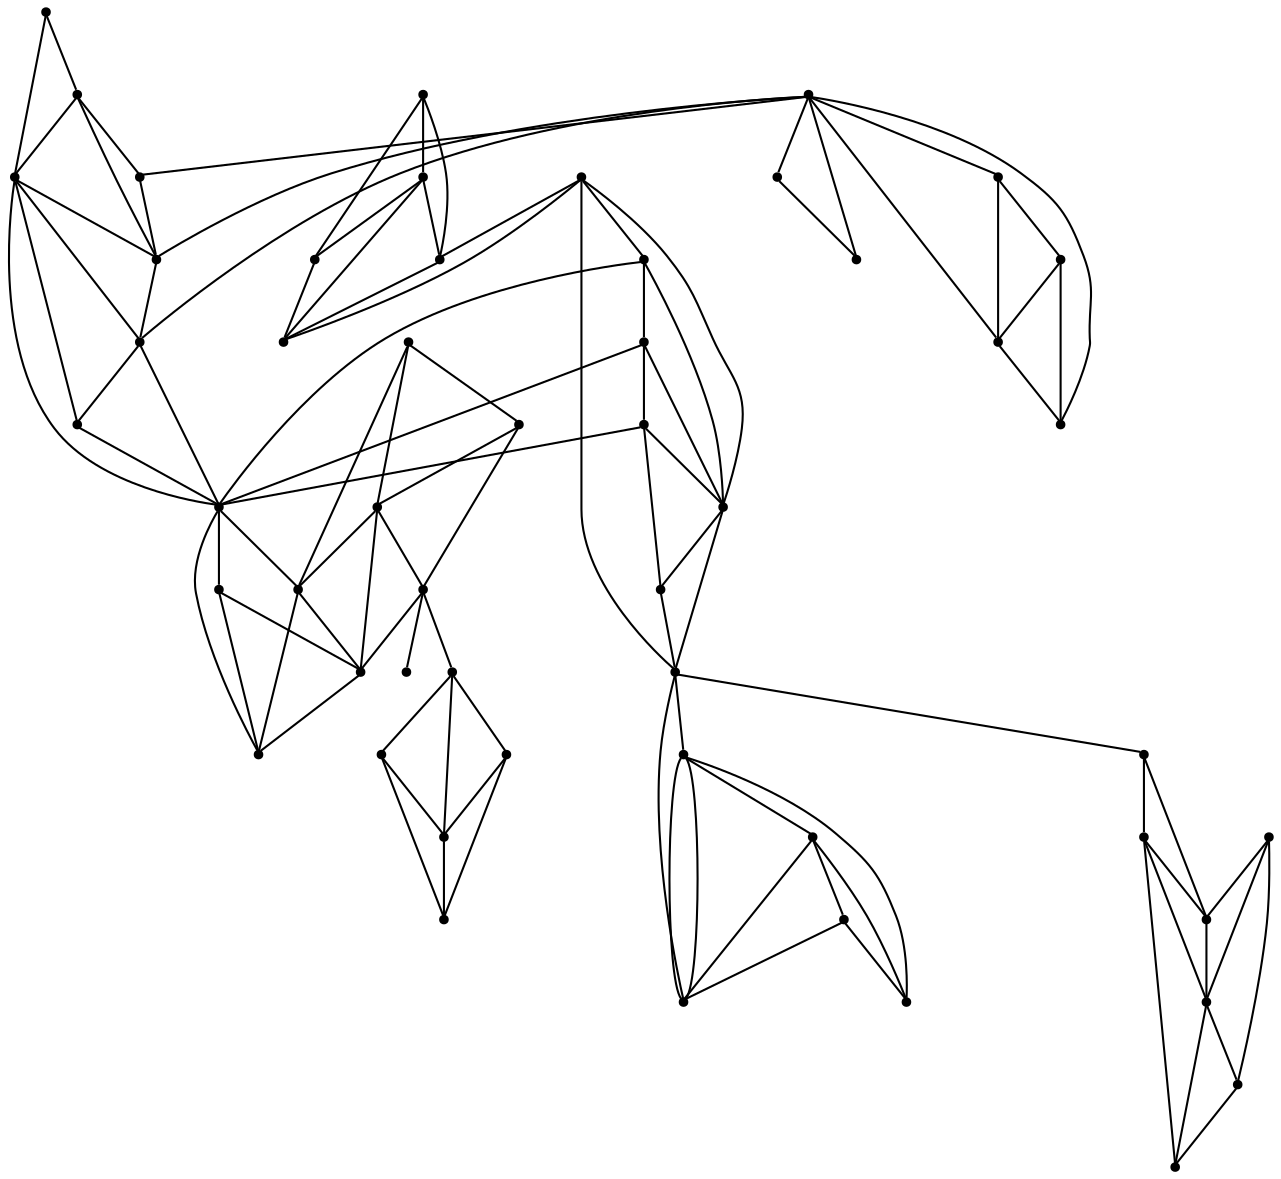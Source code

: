 graph {
  node [shape=point,comment="{\"directed\":false,\"doi\":\"10.1007/978-3-642-25878-7_37\",\"figure\":\"2\"}"]

  v0 [pos="1464.4878706168354,698.4934773176617"]
  v1 [pos="1483.278302851294,736.6203838135754"]
  v2 [pos="1449.1126311291323,782.7152986374887"]
  v3 [pos="1429.1837164713443,750.2765654849468"]
  v4 [pos="1360.2809683678718,665.4882986781853"]
  v5 [pos="1402.9912395609922,737.1913440770672"]
  v6 [pos="1369.96405026216,759.9532577688757"]
  v7 [pos="1451.3895959757917,741.7419844932082"]
  v8 [pos="1396.7236049366925,782.1442747855946"]
  v9 [pos="1362.557933214531,796.9383073262079"]
  v10 [pos="1318.7133792314332,699.6312010100992"]
  v11 [pos="1297.0787771245186,801.4932081652973"]
  v12 [pos="1299.3557419711776,832.7899572024534"]
  v13 [pos="1274.2975478508029,778.7311037082823"]
  v14 [pos="1274.2975478508029,712.1497861658376"]
  v15 [pos="1264.6186655898666,671.7474958734512"]
  v16 [pos="1254.3687604546315,643.8639179136076"]
  v17 [pos="1272.591987663293,807.1816358622781"]
  v18 [pos="1254.3686331930146,768.4880931142231"]
  v19 [pos="1224.189558876758,696.218093521189"]
  v20 [pos="1229.8859161035248,845.3084151813873"]
  v21 [pos="1231.0242712652378,879.4513175133012"]
  v22 [pos="1230.4529938677051,759.3824882705906"]
  v23 [pos="1227.6089512568656,808.8900654645986"]
  v24 [pos="1204.260516957353,850.4300794494225"]
  v25 [pos="1193.4432795347038,777.5936343694536"]
  v26 [pos="1213.939399218289,905.62633869402"]
  v27 [pos="1213.372194192492,795.233883793227"]
  v28 [pos="1193.4432795347038,885.1439420448281"]
  v29 [pos="1160.9831680000523,804.3394886368598"]
  v30 [pos="1178.0681673086176,824.8260821205978"]
  v31 [pos="1196.858599543076,689.387872474029"]
  v32 [pos="1110.8751790260073,674.5939035218179"]
  v33 [pos="1063.0398757267587,787.8327024825753"]
  v34 [pos="1142.7640131631263,718.980134389802"]
  v35 [pos="1086.388262303165,738.8957676100481"]
  v36 [pos="1059.6245557183865,834.4985139815783"]
  v37 [pos="1050.512814852439,738.8957676100481"]
  v38 [pos="1041.9724786456409,714.9961938142043"]
  v39 [pos="1026.5973027887462,855.5518708942619"]
  v40 [pos="999.8335484808614,836.7738977780509"]
  v41 [pos="1393.3082849283205,711.0119988849979"]
  v42 [pos="1375.0890028297777,778.160334209997"]
  v43 [pos="1302.1997845820172,670.043008752068"]
  v44 [pos="1290.2440647360386,814.5786203383836"]
  v45 [pos="1258.9223083630998,741.7420480816104"]
  v46 [pos="1246.9665885171212,687.6835125294504"]
  v47 [pos="1212.233839030779,870.9166729331604"]
  v48 [pos="1192.3007247396388,666.0591317648726"]
  v49 [pos="1187.746922307937,802.0599080058408"]
  v50 [pos="1086.388262303165,702.4774814816615"]
  v51 [pos="1101.1922243933354,792.9584364083522"]
  v52 [pos="1036.280257421418,819.1334575890709"]

  v0 -- v4 [id="-1",pos="1464.4878706168354,698.4934773176617 1453.428218826842,694.176622498202 1439.9990212125235,689.4135766365079 1424.6257144062902,684.5537549608118 1404.8406994078332,678.2992668498935 1381.8344386083475,671.8844892620839 1360.2809683678718,665.4882986781853"]
  v40 -- v52 [id="-2",pos="999.8335484808614,836.7738977780509 1036.280257421418,819.1334575890709 1036.280257421418,819.1334575890709 1036.280257421418,819.1334575890709"]
  v52 -- v33 [id="-3",pos="1036.280257421418,819.1334575890709 1063.0398757267587,787.8327024825753 1063.0398757267587,787.8327024825753 1063.0398757267587,787.8327024825753"]
  v38 -- v50 [id="-4",pos="1041.9724786456409,714.9961938142043 1086.388262303165,702.4774814816615 1086.388262303165,702.4774814816615 1086.388262303165,702.4774814816615"]
  v37 -- v50 [id="-5",pos="1050.512814852439,738.8957676100481 1086.388262303165,702.4774814816615 1086.388262303165,702.4774814816615 1086.388262303165,702.4774814816615"]
  v36 -- v52 [id="-6",pos="1059.6245557183865,834.4985139815783 1036.280257421418,819.1334575890709 1036.280257421418,819.1334575890709 1036.280257421418,819.1334575890709"]
  v33 -- v40 [id="-7",pos="1063.0398757267587,787.8327024825753 1051.0800357859382,794.9463370384092 1051.0800357859382,794.9463370384092 1051.0800357859382,794.9463370384092 1039.1243159399596,802.343385102917 1015.2087402454583,817.1415508896742 1004.8626889587782,829.4685441895377 1002.6830405521945,832.0664131626496 1001.1058461850646,834.5547816040079 999.8335484808614,836.7738977780509"]
  v35 -- v33 [id="-9",pos="1086.388262303165,738.8957676100481 1063.0398757267587,787.8327024825753 1063.0398757267587,787.8327024825753 1063.0398757267587,787.8327024825753"]
  v50 -- v34 [id="-10",pos="1086.388262303165,702.4774814816615 1142.7640131631263,718.980134389802 1142.7640131631263,718.980134389802 1142.7640131631263,718.980134389802"]
  v50 -- v35 [id="-11",pos="1086.388262303165,702.4774814816615 1086.388262303165,738.8957676100481 1086.388262303165,738.8957676100481 1086.388262303165,738.8957676100481"]
  v32 -- v34 [id="-12",pos="1110.8751790260073,674.5939035218179 1142.7640131631263,718.980134389802 1142.7640131631263,718.980134389802 1142.7640131631263,718.980134389802"]
  v34 -- v48 [id="-13",pos="1142.7640131631263,718.980134389802 1192.3007247396388,666.0591317648726 1192.3007247396388,666.0591317648726 1192.3007247396388,666.0591317648726"]
  v30 -- v49 [id="-14",pos="1178.0681673086176,824.8260821205978 1187.746922307937,802.0599080058408 1187.746922307937,802.0599080058408 1187.746922307937,802.0599080058408"]
  v49 -- v27 [id="-15",pos="1187.746922307937,802.0599080058408 1213.372194192492,795.233883793227 1213.372194192492,795.233883793227 1213.372194192492,795.233883793227"]
  v49 -- v25 [id="-16",pos="1187.746922307937,802.0599080058408 1193.4432795347038,777.5936343694536 1193.4432795347038,777.5936343694536 1193.4432795347038,777.5936343694536"]
  v49 -- v29 [id="-17",pos="1187.746922307937,802.0599080058408 1160.9831680000523,804.3394886368598 1160.9831680000523,804.3394886368598 1160.9831680000523,804.3394886368598"]
  v48 -- v32 [id="-18",pos="1192.3007247396388,666.0591317648726 1110.8751790260073,674.5939035218179 1110.8751790260073,674.5939035218179 1110.8751790260073,674.5939035218179"]
  v48 -- v16 [id="-19",pos="1192.3007247396388,666.0591317648726 1254.3687604546315,643.8639179136076 1254.3687604546315,643.8639179136076 1254.3687604546315,643.8639179136076"]
  v28 -- v47 [id="-20",pos="1193.4432795347038,885.1439420448281 1212.233839030779,870.9166729331604 1212.233839030779,870.9166729331604 1212.233839030779,870.9166729331604"]
  v31 -- v48 [id="-21",pos="1196.858599543076,689.387872474029 1192.3007247396388,666.0591317648726 1192.3007247396388,666.0591317648726 1192.3007247396388,666.0591317648726"]
  v0 -- v1 [id="-22",pos="1464.4878706168354,698.4934773176617 1479.9552218922906,705.41858566356 1490.5463707835906,711.7782507511755 1494.6668176714757,717.8423471089623 1499.7808682600194,725.3716582738217 1494.929789362677,732.4479092758414 1483.278302851294,736.6203838135754"]
  v24 -- v47 [id="-23",pos="1204.260516957353,850.4300794494225 1212.233839030779,870.9166729331604 1212.233839030779,870.9166729331604 1212.233839030779,870.9166729331604"]
  v47 -- v26 [id="-24",pos="1212.233839030779,870.9166729331604 1213.939399218289,905.62633869402 1213.939399218289,905.62633869402 1213.939399218289,905.62633869402"]
  v47 -- v20 [id="-25",pos="1212.233839030779,870.9166729331604 1229.8859161035248,845.3084151813873 1229.8859161035248,845.3084151813873 1229.8859161035248,845.3084151813873"]
  v47 -- v21 [id="-26",pos="1212.233839030779,870.9166729331604 1231.0242712652378,879.4513175133012 1231.0242712652378,879.4513175133012 1231.0242712652378,879.4513175133012"]
  v27 -- v25 [id="-27",pos="1213.372194192492,795.233883793227 1193.4432795347038,777.5936343694536 1193.4432795347038,777.5936343694536 1193.4432795347038,777.5936343694536"]
  v19 -- v46 [id="-29",pos="1224.189558876758,696.218093521189 1246.9665885171212,687.6835125294504 1246.9665885171212,687.6835125294504 1246.9665885171212,687.6835125294504"]
  v19 -- v45 [id="-30",pos="1224.189558876758,696.218093521189 1258.9223083630998,741.7420480816104 1258.9223083630998,741.7420480816104 1258.9223083630998,741.7420480816104"]
  v23 -- v20 [id="-31",pos="1227.6089512568656,808.8900654645986 1229.8859161035248,845.3084151813873 1229.8859161035248,845.3084151813873 1229.8859161035248,845.3084151813873"]
  v23 -- v24 [id="-32",pos="1227.6089512568656,808.8900654645986 1222.6715823123184,817.0455324023291 1222.6715823123184,817.0455324023291 1222.6715823123184,817.0455324023291 1218.3054907653036,823.7799257273505 1209.5733076712745,837.2445791312491 1204.260516957353,850.4300794494225"]
  v22 -- v27 [id="-34",pos="1230.4529938677051,759.3824882705906 1228.2719842800657,764.2162878417967 1228.2719842800657,764.2162878417967 1228.2719842800657,764.2162878417967 1226.658179718223,768.2002284173942 1223.4304433329214,776.1681731569915 1218.0218246215968,786.8865706460127 1216.6636447076073,789.5770564983234 1215.1676773617435,792.4412417071171 1213.372194192492,795.233883793227"]
  v22 -- v25 [id="-35",pos="1230.4529938677051,759.3824882705906 1221.437144629969,763.9329379215249 1221.437144629969,763.9329379215249 1221.437144629969,763.9329379215249 1215.1577751778561,766.4276935856824 1203.8729458262746,770.9111608550535 1193.4432795347038,777.5936343694536"]
  v20 -- v24 [id="-38",pos="1229.8859161035248,845.3084151813873 1204.260516957353,850.4300794494225 1204.260516957353,850.4300794494225 1204.260516957353,850.4300794494225"]
  v16 -- v31 [id="-39",pos="1254.3687604546315,643.8639179136076 1241.4163276263682,655.5491134699113 1241.4163276263682,655.5491134699113 1241.4163276263682,655.5491134699113 1232.383100293408,663.1002923798044 1217.0541672986328,675.9160734868349 1196.858599543076,689.387872474029"]
  v46 -- v16 [id="-40",pos="1246.9665885171212,687.6835125294504 1254.3687604546315,643.8639179136076 1254.3687604546315,643.8639179136076 1254.3687604546315,643.8639179136076"]
  v46 -- v15 [id="-41",pos="1246.9665885171212,687.6835125294504 1264.6186655898666,671.7474958734512 1264.6186655898666,671.7474958734512 1264.6186655898666,671.7474958734512"]
  v46 -- v45 [id="-42",pos="1246.9665885171212,687.6835125294504 1258.9223083630998,741.7420480816104 1258.9223083630998,741.7420480816104 1258.9223083630998,741.7420480816104"]
  v16 -- v10 [id="-43",pos="1254.3687604546315,643.8639179136076 1261.1073903224749,653.3529608225989 1261.1073903224749,653.3529608225989 1261.1073903224749,653.3529608225989 1268.4134797393488,660.845773020843 1283.0297309448322,675.8315245941358 1304.5724501644627,691.5756950406512 1308.7772449790718,694.6478684177072 1313.2459129888114,697.7490970971668 1318.7133792314332,699.6312010100992"]
  v16 -- v32 [id="-45",pos="1254.3687604546315,643.8639179136076 1234.2604069172442,646.9477646558465 1234.2604069172442,646.9477646558465 1234.2604069172442,646.9477646558465 1214.1479810081212,650.0274145635393 1173.927201561611,656.195044459615 1135.6789771745248,666.9217720293265 1127.2448045051055,669.2873843509315 1118.9065628218625,671.8747329187973 1110.8751790260073,674.5939035218179"]
  v18 -- v23 [id="-46",pos="1254.3686331930146,768.4880931142231 1227.6089512568656,808.8900654645986 1227.6089512568656,808.8900654645986 1227.6089512568656,808.8900654645986"]
  v18 -- v17 [id="-48",pos="1254.3686331930146,768.4880931142231 1259.1140916195225,777.0224833407551 1259.1140916195225,777.0224833407551 1259.1140916195225,777.0224833407551 1261.8283849350357,783.3826935662902 1266.9728505526027,795.4261319851266 1272.591987663293,807.1816358622781"]
  v45 -- v14 [id="-49",pos="1258.9223083630998,741.7420480816104 1274.2975478508029,712.1497861658376 1274.2975478508029,712.1497861658376 1274.2975478508029,712.1497861658376"]
  v45 -- v18 [id="-51",pos="1258.9223083630998,741.7420480816104 1254.3686331930146,768.4880931142231 1254.3686331930146,768.4880931142231 1254.3686331930146,768.4880931142231"]
  v16 -- v4 [id="-53",pos="1254.3687604546315,643.8639179136076 1260.3443296685195,644.8182526540559 1260.3443296685195,644.8182526540559 1260.3443296685195,644.8182526540559 1266.3242257773766,645.4808438051401 1278.2841452567077,646.8102229418547 1308.5590475703675,653.6363107428706 1322.7327921695291,656.8340189308452 1340.9208345661455,661.2364793756167 1360.2809683678718,665.4882986781853"]
  v18 -- v13 [id="-54",pos="1254.3686331930146,768.4880931142231 1260.5403125582945,771.709163628443 1260.5403125582945,771.709163628443 1260.5403125582945,771.709163628443 1263.1130277304123,773.107723692831 1267.6823572402413,775.5852511683712 1274.2975478508029,778.7311037082823"]
  v17 -- v13 [id="-55",pos="1272.591987663293,807.1816358622781 1274.2975478508029,778.7311037082823 1274.2975478508029,778.7311037082823 1274.2975478508029,778.7311037082823"]
  v1 -- v7 [id="-56",pos="1483.278302851294,736.6203838135754 1479.264094953831,738.8775104428915 1474.0934576399961,740.2914555065303 1468.1867295072977,741.2711123748034 1463.1002728054198,742.1147037937434 1457.4681950643176,742.6362587987408 1451.3895959757917,741.7419844932082"]
  v44 -- v13 [id="-57",pos="1290.2440647360386,814.5786203383836 1274.2975478508029,778.7311037082823 1274.2975478508029,778.7311037082823 1274.2975478508029,778.7311037082823"]
  v12 -- v44 [id="-59",pos="1299.3557419711776,832.7899572024534 1290.2440647360386,814.5786203383836 1290.2440647360386,814.5786203383836 1290.2440647360386,814.5786203383836"]
  v43 -- v4 [id="-60",pos="1302.1997845820172,670.043008752068 1360.2809683678718,665.4882986781853 1360.2809683678718,665.4882986781853 1360.2809683678718,665.4882986781853"]
  v43 -- v16 [id="-61",pos="1302.1997845820172,670.043008752068 1254.3687604546315,643.8639179136076 1254.3687604546315,643.8639179136076 1254.3687604546315,643.8639179136076"]
  v10 -- v43 [id="-62",pos="1318.7133792314332,699.6312010100992 1302.1997845820172,670.043008752068 1302.1997845820172,670.043008752068 1302.1997845820172,670.043008752068"]
  v4 -- v10 [id="-63",pos="1360.2809683678718,665.4882986781853 1318.7133792314332,699.6312010100992 1318.7133792314332,699.6312010100992 1318.7133792314332,699.6312010100992"]
  v4 -- v41 [id="-64",pos="1360.2809683678718,665.4882986781853 1393.3082849283205,711.0119988849979 1393.3082849283205,711.0119988849979 1393.3082849283205,711.0119988849979"]
  v9 -- v42 [id="-65",pos="1362.557933214531,796.9383073262079 1375.0890028297777,778.160334209997 1375.0890028297777,778.160334209997 1375.0890028297777,778.160334209997"]
  v42 -- v5 [id="-66",pos="1375.0890028297777,778.160334209997 1402.9912395609922,737.1913440770672 1402.9912395609922,737.1913440770672 1402.9912395609922,737.1913440770672"]
  v42 -- v8 [id="-67",pos="1375.0890028297777,778.160334209997 1396.7236049366925,782.1442747855946 1396.7236049366925,782.1442747855946 1396.7236049366925,782.1442747855946"]
  v42 -- v6 [id="-68",pos="1375.0890028297777,778.160334209997 1369.96405026216,759.9532577688757 1369.96405026216,759.9532577688757 1369.96405026216,759.9532577688757"]
  v41 -- v1 [id="-69",pos="1393.3082849283205,711.0119988849979 1483.278302851294,736.6203838135754 1483.278302851294,736.6203838135754 1483.278302851294,736.6203838135754"]
  v41 -- v10 [id="-70",pos="1393.3082849283205,711.0119988849979 1318.7133792314332,699.6312010100992 1318.7133792314332,699.6312010100992 1318.7133792314332,699.6312010100992"]
  v5 -- v2 [id="-71",pos="1402.9912395609922,737.1913440770672 1406.598342825787,746.1052298880205 1406.598342825787,746.1052298880205 1406.598342825787,746.1052298880205 1410.2013737188463,752.4562487360854 1417.4157075100527,765.1666165129053 1425.580685578285,773.3220834506359 1433.7415912747815,781.4816836345104 1442.8532685099208,785.0822497331516 1449.1126311291323,782.7152986374887"]
  v5 -- v6 [id="-72",pos="1402.9912395609922,737.1913440770672 1396.5358940520055,741.4545013267925 1396.5358940520055,741.4545013267925 1396.5358940520055,741.4545013267925 1390.084748176371,744.8717420618467 1377.1782567917498,751.6977662744604 1369.96405026216,759.9532577688757"]
  v5 -- v3 [id="-73",pos="1402.9912395609922,737.1913440770672 1411.1521452574887,741.7420480816104 1411.1521452574887,741.7420480816104 1411.1521452574887,741.7420480816104 1415.4528503545116,743.8354718314401 1422.1878383461358,747.1171819745848 1429.1837164713443,750.2765654849468"]
  v1 -- v4 [id="-74",pos="1483.278302851294,736.6203838135754 1360.2809683678718,665.4882986781853 1360.2809683678718,665.4882986781853 1360.2809683678718,665.4882986781853"]
  v2 -- v3 [id="-75",pos="1449.1126311291323,782.7152986374887 1455.380265753432,783.5653483983039 1458.7955857618042,778.4436841302687 1458.3202636232913,773.7013246814483 1457.8448142231616,768.9589016442259 1453.478722676147,764.5998530839597 1443.704012417808,758.7155731081557 1439.4651329163212,756.1674215104231 1434.209113440852,753.3324362634503 1429.1837164713443,750.2765654849468"]
  v35 -- v51 [id="-76",pos="1086.388262303165,738.8957676100481 1101.1922243933354,792.9584364083522 1101.1922243933354,792.9584364083522 1101.1922243933354,792.9584364083522"]
  v40 -- v39 [id="-77",pos="999.8335484808614,836.7738977780509 996.1926058429259,845.678078694415 999.9239722386416,852.4231304815917 1008.0903617132716,855.268457385588 1013.1085540091677,857.0148563310802 1019.8004174432459,857.289683282942 1026.5973027887462,855.5518708942619"]
  v39 -- v36 [id="-78",pos="1026.5973027887462,855.5518708942619 1033.990768530121,854.9105609089384 1041.513549539901,852.0748337376607 1047.4770685236872,847.679753876803 1052.4181007697598,844.0351557280019 1056.2879368323638,839.3200752843431 1059.6245557183865,834.4985139815783"]
  v5 -- v8 [id="-79",pos="1402.9912395609922,737.1913440770672 1403.5625169585248,746.5761655948276 1403.5625169585248,746.5761655948276 1403.5625169585248,746.5761655948276 1404.1297219843218,753.4063866419875 1405.2680771460346,767.0627590785656 1398.7211032729972,777.685265257046 1397.902863966218,779.0128378594808 1396.964517336955,780.2930244775579 1396.7236049366925,782.1442747855946"]
  v38 -- v32 [id="-80",pos="1041.9724786456409,714.9961938142043 1043.380422467454,713.0880830028907 1044.873516914384,711.0188225667933 1046.7264158773637,708.9617816207698 1057.9794949250017,696.4688520703442 1082.4985388225095,684.4266274883477 1110.8751790260073,674.5939035218179"]
  v17 -- v44 [id="-81",pos="1272.591987663293,807.1816358622781 1290.2440647360386,814.5786203383836 1290.2440647360386,814.5786203383836 1290.2440647360386,814.5786203383836"]
  v52 -- v39 [id="-82",pos="1036.280257421418,819.1334575890709 1026.5973027887462,855.5518708942619 1026.5973027887462,855.5518708942619 1026.5973027887462,855.5518708942619"]
  v50 -- v32 [id="-83",pos="1086.388262303165,702.4774814816615 1110.8751790260073,674.5939035218179 1110.8751790260073,674.5939035218179 1110.8751790260073,674.5939035218179"]
  v5 -- v41 [id="-84",pos="1402.9912395609922,737.1913440770672 1393.3082849283205,711.0119988849979 1393.3082849283205,711.0119988849979 1393.3082849283205,711.0119988849979"]
  v35 -- v37 [id="-87",pos="1086.388262303165,738.8957676100481 1078.4963663909039,741.1295639132895 1071.2017957922017,742.0659763215483 1064.9873125245795,742.0045410059555 1059.0984080687094,741.9472866885034 1054.1791555729872,740.9942284733992 1050.512814852439,738.8957676100481"]
  v35 -- v34 [id="-88",pos="1086.388262303165,738.8957676100481 1103.4796789378345,735.7174461999125 1123.5976294193392,728.4376321638744 1142.7640131631263,718.980134389802"]
  v33 -- v36 [id="-89",pos="1063.0398757267587,787.8327024825753 1065.5085761067344,795.1380560710885 1067.9773242098163,802.7226263337294 1066.3634560171656,813.7243737430223 1065.4384649410147,820.0302910865969 1063.1722384753657,827.4574910298063 1059.6245557183865,834.4985139815783"]
  v38 -- v37 [id="-92",pos="1041.9724786456409,714.9961938142043 1036.5563248947842,725.3116695663109 1039.5804658325737,734.8887263494237 1050.512814852439,738.8957676100481"]
  v7 -- v41 [id="-93",pos="1451.3895959757917,741.7419844932082 1393.3082849283205,711.0119988849979 1393.3082849283205,711.0119988849979 1393.3082849283205,711.0119988849979"]
  v44 -- v11 [id="-94",pos="1290.2440647360386,814.5786203383836 1297.0787771245186,801.4932081652973 1297.0787771245186,801.4932081652973 1297.0787771245186,801.4932081652973"]
  v31 -- v34 [id="-95",pos="1196.858599543076,689.387872474029 1188.1350965860188,695.2761674514829 1178.4663595478257,701.2672386378307 1168.005718534836,707.011461736422 1160.0309803235855,711.3896390124327 1151.5959974115417,715.6245749182917 1142.7640131631263,718.980134389802"]
  v30 -- v27 [id="-97",pos="1178.0681673086176,824.8260821205978 1183.9174259322867,824.9101372707935 1190.3633205344381,823.0090506936203 1196.2871948839268,818.1831925063643 1202.8266998005558,812.8558912243044 1208.7276379841849,803.9644285231277 1213.372194192492,795.233883793227"]
  v5 -- v7 [id="-98",pos="1402.9912395609922,737.1913440770672 1419.9542961215443,741.7326835196259 1436.8581645302984,743.2642222746186 1451.3895959757917,741.7419844932082"]
  v29 -- v30 [id="-99",pos="1160.9831680000523,804.3394886368598 1161.3902862386294,806.5687940049075 1160.740450659026,808.0619426686608 1160.3200077152355,809.4568288935442 1157.9472148711732,817.3288823226007 1162.880511443985,822.0713053598233 1170.286628491614,824.0632756476222 1172.6671179038317,824.7039225618837 1175.3025141046937,825.0600852002624 1178.0681673086176,824.8260821205978"]
  v5 -- v10 [id="-100",pos="1402.9912395609922,737.1913440770672 1396.771621547197,736.6830269096124 1390.6894870370534,735.0895681442986 1384.6719298316941,733.2114731592114 1360.4571406476307,725.6517039398435 1337.290382286899,713.4868931926459 1318.7133792314332,699.6312010100992"]
  v28 -- v26 [id="-101",pos="1193.4432795347038,885.1439420448281 1192.1662979538542,887.2429581737101 1192.4174134586187,888.538781267772 1192.8720021371714,890.0738236917816 1193.630990419391,892.632557408526 1194.9612560991434,895.8580791109009 1196.9545548020958,898.5127041381861 1198.943653871696,901.1672655770691 1201.6041852312005,903.2550635870065 1204.16468895995,904.4886150015825 1206.7250654270827,905.7221664161585 1209.1938135301646,906.1013440585688 1213.939399218289,905.62633869402"]
  v22 -- v45 [id="-102",pos="1230.4529938677051,759.3824882705906 1258.9223083630998,741.7420480816104 1258.9223083630998,741.7420480816104 1258.9223083630998,741.7420480816104"]
  v29 -- v25 [id="-103",pos="1160.9831680000523,804.3394886368598 1166.2183114012123,797.7602904997539 1174.6253652384864,789.0536915151107 1185.0904633201678,781.9524285761108 1187.669760505369,780.2016438388473 1190.3741553038028,778.5484389802925 1193.4432795347038,777.5936343694536"]
  v28 -- v24 [id="-104",pos="1193.4432795347038,885.1439420448281 1192.4636605872047,883.6056167726435 1192.7753755904573,881.7510242137038 1193.3473242756843,879.1637707584833 1194.769345581104,872.7169241882799 1197.8051714483663,861.715176778987 1204.260516957353,850.4300794494225"]
  v8 -- v9 [id="-105",pos="1396.7236049366925,782.1442747855946 1388.6836534377403,790.1141926547161 1376.7036355200219,796.1214735107379 1368.0665795566108,797.6967897878329 1366.0017544318246,798.0733808105924 1364.1279878752875,798.1970413676102 1362.557933214531,796.9383073262079"]
  v6 -- v9 [id="-106",pos="1369.96405026216,759.9532577688757 1358.5754081803618,769.5297983193154 1352.883250586947,780.5315457286083 1352.7872953279275,788.0244215152546 1352.7114127610005,793.9498773387828 1356.1380091227888,797.6782781234804 1362.557933214531,796.9383073262079"]
  v26 -- v21 [id="-107",pos="1213.939399218289,905.62633869402 1217.7382857395066,905.7221664161585 1223.810064735648,904.9636839545335 1227.321212741423,901.9256844502919 1230.832488008815,898.8918817805963 1231.7832595474574,893.5826953144282 1231.0242712652378,879.4513175133012"]
  v15 -- v45 [id="-108",pos="1264.6186655898666,671.7474958734512 1258.9223083630998,741.7420480816104 1258.9223083630998,741.7420480816104 1258.9223083630998,741.7420480816104"]
  v22 -- v19 [id="-109",pos="1230.4529938677051,759.3824882705906 1224.713487609672,756.0524140650548 1220.1549892206294,750.9176141215755 1217.546502483084,744.967506195583 1211.8543448896694,731.9737249100891 1215.4614481544643,715.0918943595384 1224.189558876758,696.218093521189"]
  v22 -- v18 [id="-110",pos="1230.4529938677051,759.3824882705906 1236.3592441387768,764.5703013295841 1243.7572727707222,767.4580360808231 1250.290152899826,767.9211389200709 1251.6804044482303,768.0192059016126 1253.0315323831082,768.0075257736954 1254.3686331930146,768.4880931142231"]
  v11 -- v13 [id="-114",pos="1297.0787771245186,801.4932081652973 1291.0597466862655,795.3091004796665 1284.5172340369581,788.8671577347573 1278.7594673952206,784.0402901744504 1276.902218437241,782.4823478408259 1275.1266165074187,781.0926677545633 1274.2975478508029,778.7311037082823"]
  v11 -- v12 [id="-117",pos="1297.0787771245186,801.4932081652973 1298.0592003995375,805.2947310266791 1299.8646930696627,808.4152867397846 1301.1571301560905,811.5446269034816 1305.4272664440855,821.8837831616902 1304.1012003976855,832.3146338958935 1299.3557419711776,832.7899572024534"]
  v21 -- v20 [id="-120",pos="1231.0242712652378,879.4513175133012 1230.885025586167,869.0610770093481 1230.0523698041688,856.692486832468 1229.8859161035248,845.3084151813873"]
  v14 -- v15 [id="-124",pos="1274.2975478508029,712.1497861658376 1271.260865327569,697.2655994677245 1266.6373820390518,679.6716010121424 1264.6186655898666,671.7474958734512"]
  v14 -- v18 [id="-125",pos="1274.2975478508029,712.1497861658376 1275.6911194444847,716.4727892975802 1276.5987831662765,720.6238734982121 1277.3375733514174,724.2933269253097 1280.5651824751023,740.320910880499 1280.5651824751023,747.146998681515 1276.0113800434005,754.2606332373489 1271.9792904480532,760.5536564366809 1264.383430185936,767.0684270985876 1254.3686331930146,768.4880931142231"]
  v12 -- v17 [id="-127",pos="1299.3557419711776,832.7899572024534 1293.279763341684,832.6938115383037 1283.788591965435,822.6422656233152 1276.0071804100482,810.4986612754408 1275.1830300064985,809.2129369648629 1274.378011728841,807.9038398526159 1272.591987663293,807.1816358622781"]
  v19 -- v16 [id="-128",pos="1224.189558876758,696.218093521189 1230.6447771241278,680.5697507968121 1242.2210028289967,662.9294377846364 1248.0133153147833,654.1113796958217 1253.8014281672176,645.2891247724607 1248.0133153147833,654.1113796958217 1248.0133153147833,654.1113796958217 1254.3687604546315,643.8639179136076 1254.3687604546315,643.8639179136076 1254.3687604546315,643.8639179136076"]
  v15 -- v16 [id="-132",pos="1264.6186655898666,671.7474958734512 1258.7387971117648,653.6363107428706 1256.2701762702998,649.4606511345937 1254.3687604546315,643.8639179136076"]
  v17 -- v13 [id="-197",pos="1272.591987663293,807.1816358622781 1260.8239787020013,796.6546394639252 1262.1500447484016,790.9662753553467 1274.2975478508029,778.7311037082823"]
}